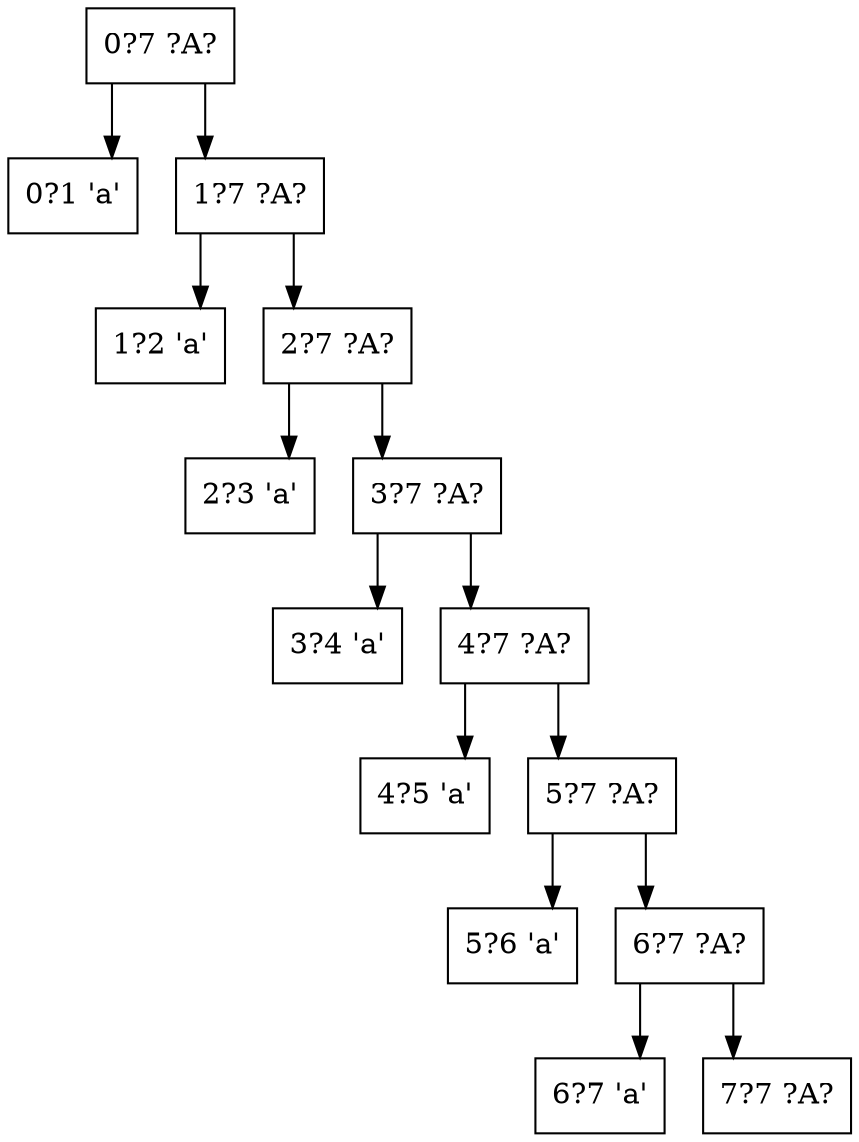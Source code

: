 digraph G {
    splines=ortho
    node [shape=box, ordering=out, fillcolor=white]
    "0?7 ?A?" -> "0?1 'a'"
    "0?7 ?A?" -> "1?7 ?A?"
    "1?7 ?A?" -> "1?2 'a'"
    "1?7 ?A?" -> "2?7 ?A?"
    "2?7 ?A?" -> "2?3 'a'"
    "2?7 ?A?" -> "3?7 ?A?"
    "3?7 ?A?" -> "3?4 'a'"
    "3?7 ?A?" -> "4?7 ?A?"
    "4?7 ?A?" -> "4?5 'a'"
    "4?7 ?A?" -> "5?7 ?A?"
    "5?7 ?A?" -> "5?6 'a'"
    "5?7 ?A?" -> "6?7 ?A?"
    "6?7 ?A?" -> "6?7 'a'"
    "6?7 ?A?" -> "7?7 ?A?"
}
